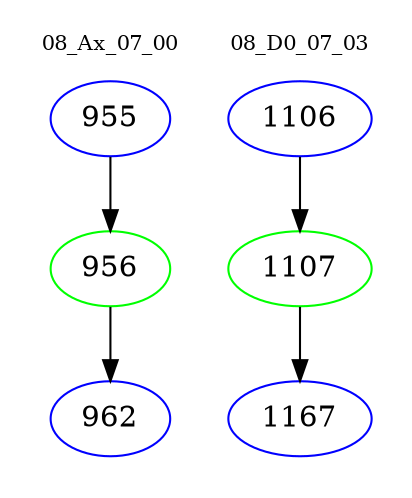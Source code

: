 digraph{
subgraph cluster_0 {
color = white
label = "08_Ax_07_00";
fontsize=10;
T0_955 [label="955", color="blue"]
T0_955 -> T0_956 [color="black"]
T0_956 [label="956", color="green"]
T0_956 -> T0_962 [color="black"]
T0_962 [label="962", color="blue"]
}
subgraph cluster_1 {
color = white
label = "08_D0_07_03";
fontsize=10;
T1_1106 [label="1106", color="blue"]
T1_1106 -> T1_1107 [color="black"]
T1_1107 [label="1107", color="green"]
T1_1107 -> T1_1167 [color="black"]
T1_1167 [label="1167", color="blue"]
}
}
